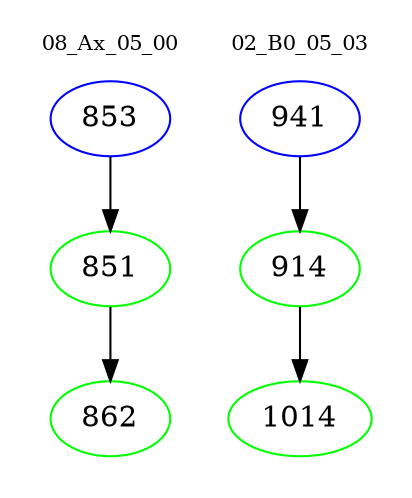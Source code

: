 digraph{
subgraph cluster_0 {
color = white
label = "08_Ax_05_00";
fontsize=10;
T0_853 [label="853", color="blue"]
T0_853 -> T0_851 [color="black"]
T0_851 [label="851", color="green"]
T0_851 -> T0_862 [color="black"]
T0_862 [label="862", color="green"]
}
subgraph cluster_1 {
color = white
label = "02_B0_05_03";
fontsize=10;
T1_941 [label="941", color="blue"]
T1_941 -> T1_914 [color="black"]
T1_914 [label="914", color="green"]
T1_914 -> T1_1014 [color="black"]
T1_1014 [label="1014", color="green"]
}
}
